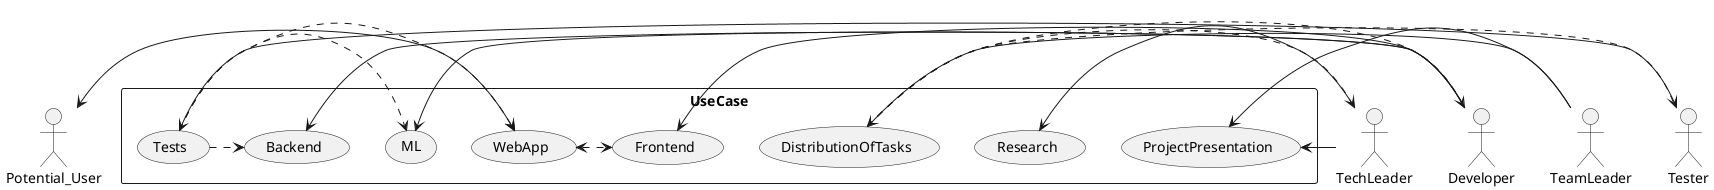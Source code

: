 @startumlleft to right direction
skinparam packageStyle rect
actor TeamLeader
actor Tester
actor Developer
actor TechLeader
actor Potential_User
rectangle UseCase {
Potential_User <-> (WebApp)
TechLeader -> (ProjectPresentation)
Developer -> (ML)
Developer -> (Backend)
TechLeader -> (Research)
Developer -> (Frontend)
(WebApp) <.> (Frontend)
TeamLeader -> (DistributionOfTasks)
TeamLeader -> (ProjectPresentation)
(DistributionOfTasks) .> Tester
(DistributionOfTasks) .> TechLeader
(DistributionOfTasks) .> Developer
Tester -> (Tests)
(Tests) .> (ML)
(Tests) .> (Backend)
(Tests) .> (WebApp)
}
@enduml

